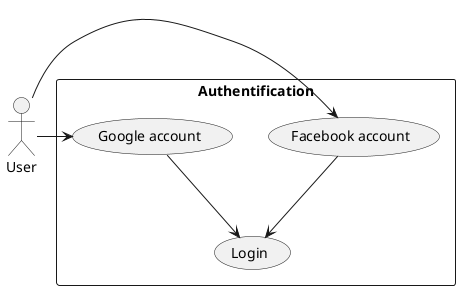 @startuml
rectangle Authentification {
    (Facebook account) as fb
    (Google account) as ga
    (Login) as lg
}

User -right-> fb
User -right-> ga

fb --> lg
ga --> lg

@enduml
